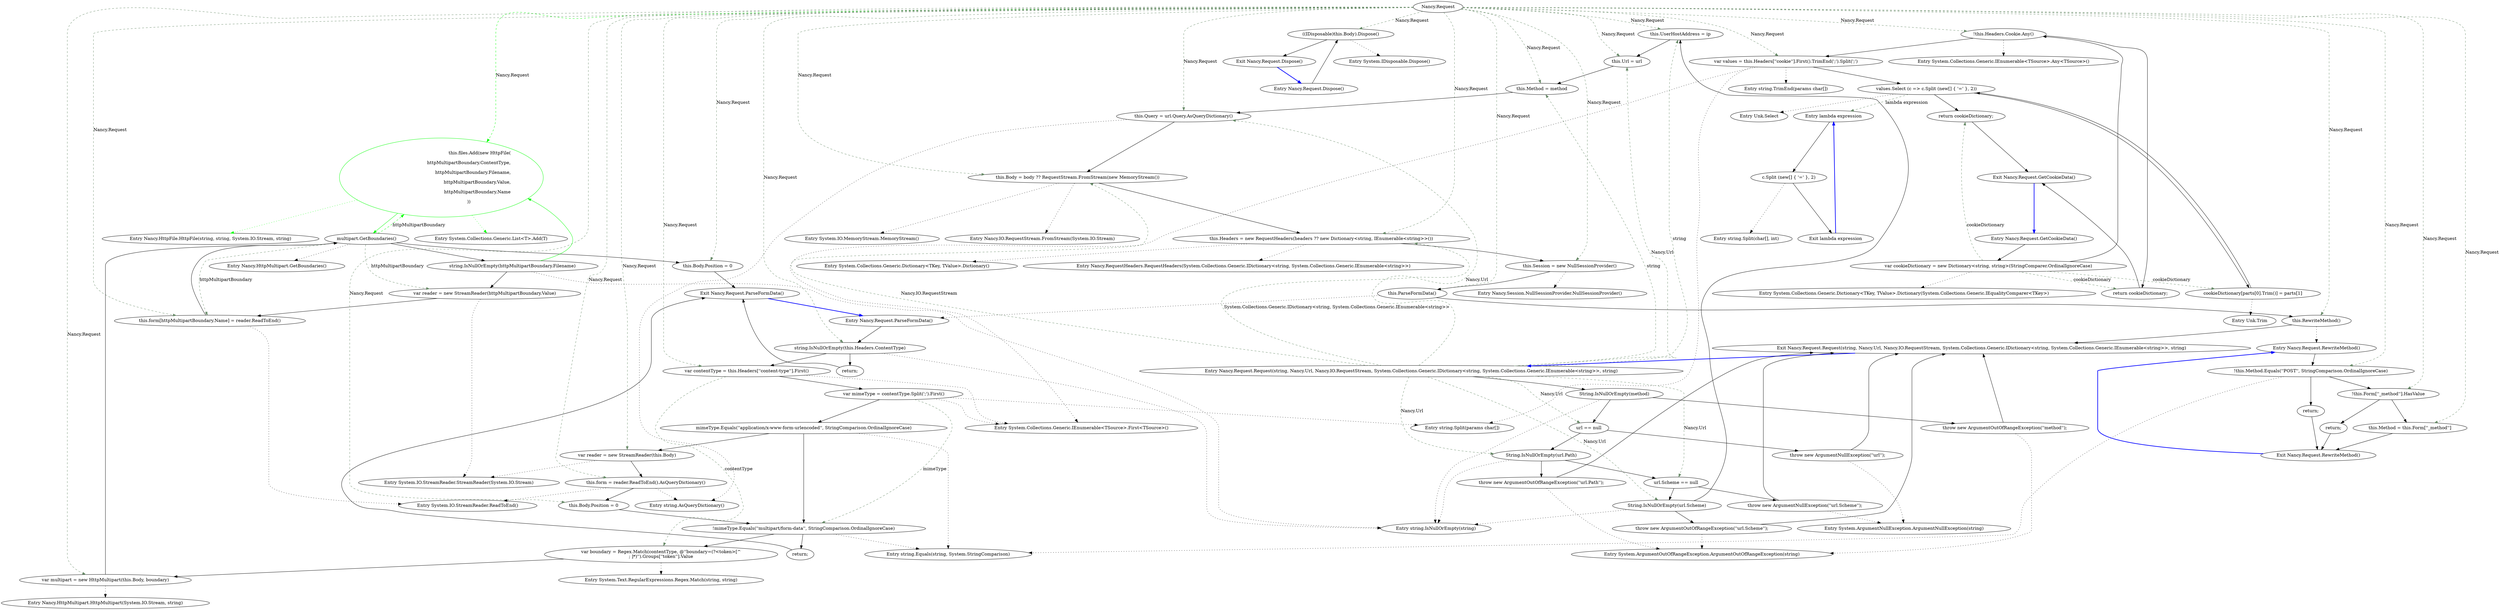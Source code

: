 digraph  {
d76 [label="this.files.Add(new HttpFile(\r\n                                       httpMultipartBoundary.ContentType,\r\n                                       httpMultipartBoundary.Filename,\r\n                                       httpMultipartBoundary.Value,\r\n                                       httpMultipartBoundary.Name\r\n                                       ))", span="230-235", cluster="Nancy.Request.ParseFormData()", color=green, community=0];
d93 [label="Nancy.Request", span=""];
d72 [label="multipart.GetBoundaries()", span="221-221", cluster="Nancy.Request.ParseFormData()"];
d73 [label="string.IsNullOrEmpty(httpMultipartBoundary.Filename)", span="223-223", cluster="Nancy.Request.ParseFormData()"];
d85 [label="Entry Nancy.HttpFile.HttpFile(string, string, System.IO.Stream, string)", span="9-9", cluster="Nancy.HttpFile.HttpFile(string, string, System.IO.Stream, string)"];
d86 [label="Entry System.Collections.Generic.List<T>.Add(T)", span="0-0", cluster="System.Collections.Generic.List<T>.Add(T)"];
d15 [label="this.UserHostAddress = ip", span="73-73", cluster="Nancy.Request.Request(string, Nancy.Url, Nancy.IO.RequestStream, System.Collections.Generic.IDictionary<string, System.Collections.Generic.IEnumerable<string>>, string)"];
d16 [label="this.Url = url", span="75-75", cluster="Nancy.Request.Request(string, Nancy.Url, Nancy.IO.RequestStream, System.Collections.Generic.IDictionary<string, System.Collections.Generic.IEnumerable<string>>, string)"];
d17 [label="this.Method = method", span="77-77", cluster="Nancy.Request.Request(string, Nancy.Url, Nancy.IO.RequestStream, System.Collections.Generic.IDictionary<string, System.Collections.Generic.IEnumerable<string>>, string)"];
d18 [label="this.Query = url.Query.AsQueryDictionary()", span="79-79", cluster="Nancy.Request.Request(string, Nancy.Url, Nancy.IO.RequestStream, System.Collections.Generic.IDictionary<string, System.Collections.Generic.IEnumerable<string>>, string)"];
d19 [label="this.Body = body ?? RequestStream.FromStream(new MemoryStream())", span="81-81", cluster="Nancy.Request.Request(string, Nancy.Url, Nancy.IO.RequestStream, System.Collections.Generic.IDictionary<string, System.Collections.Generic.IEnumerable<string>>, string)"];
d20 [label="this.Headers = new RequestHeaders(headers ?? new Dictionary<string, IEnumerable<string>>())", span="83-83", cluster="Nancy.Request.Request(string, Nancy.Url, Nancy.IO.RequestStream, System.Collections.Generic.IDictionary<string, System.Collections.Generic.IEnumerable<string>>, string)"];
d21 [label="this.Session = new NullSessionProvider()", span="85-85", cluster="Nancy.Request.Request(string, Nancy.Url, Nancy.IO.RequestStream, System.Collections.Generic.IDictionary<string, System.Collections.Generic.IEnumerable<string>>, string)"];
d22 [label="this.ParseFormData()", span="87-87", cluster="Nancy.Request.Request(string, Nancy.Url, Nancy.IO.RequestStream, System.Collections.Generic.IDictionary<string, System.Collections.Generic.IEnumerable<string>>, string)"];
d23 [label="this.RewriteMethod()", span="88-88", cluster="Nancy.Request.Request(string, Nancy.Url, Nancy.IO.RequestStream, System.Collections.Generic.IDictionary<string, System.Collections.Generic.IEnumerable<string>>, string)"];
d38 [label="!this.Headers.Cookie.Any()", span="152-152", cluster="Nancy.Request.GetCookieData()"];
d40 [label="var values = this.Headers[''cookie''].First().TrimEnd(';').Split(';')", span="157-157", cluster="Nancy.Request.GetCookieData()"];
d57 [label="((IDisposable)this.Body).Dispose()", span="194-194", cluster="Nancy.Request.Dispose()"];
d60 [label="string.IsNullOrEmpty(this.Headers.ContentType)", span="199-199", cluster="Nancy.Request.ParseFormData()"];
d62 [label="var contentType = this.Headers[''content-type''].First()", span="204-204", cluster="Nancy.Request.ParseFormData()"];
d65 [label="var reader = new StreamReader(this.Body)", span="208-208", cluster="Nancy.Request.ParseFormData()"];
d66 [label="this.form = reader.ReadToEnd().AsQueryDictionary()", span="209-209", cluster="Nancy.Request.ParseFormData()"];
d67 [label="this.Body.Position = 0", span="210-210", cluster="Nancy.Request.ParseFormData()"];
d71 [label="var multipart = new HttpMultipart(this.Body, boundary)", span="219-219", cluster="Nancy.Request.ParseFormData()"];
d75 [label="this.form[httpMultipartBoundary.Name] = reader.ReadToEnd()", span="226-226", cluster="Nancy.Request.ParseFormData()"];
d77 [label="this.Body.Position = 0", span="239-239", cluster="Nancy.Request.ParseFormData()"];
d87 [label="!this.Method.Equals(''POST'', StringComparison.OrdinalIgnoreCase)", span="244-244", cluster="Nancy.Request.RewriteMethod()"];
d89 [label="!this.Form[''_method''].HasValue", span="249-249", cluster="Nancy.Request.RewriteMethod()"];
d91 [label="this.Method = this.Form[''_method'']", span="254-254", cluster="Nancy.Request.RewriteMethod()"];
d84 [label="Entry Nancy.HttpMultipart.GetBoundaries()", span="37-37", cluster="Nancy.HttpMultipart.GetBoundaries()"];
d74 [label="var reader = new StreamReader(httpMultipartBoundary.Value)", span="225-225", cluster="Nancy.Request.ParseFormData()"];
d25 [label="Entry string.IsNullOrEmpty(string)", span="0-0", cluster="string.IsNullOrEmpty(string)"];
d4 [label="Entry Nancy.Request.Request(string, Nancy.Url, Nancy.IO.RequestStream, System.Collections.Generic.IDictionary<string, System.Collections.Generic.IEnumerable<string>>, string)", span="46-46", cluster="Nancy.Request.Request(string, Nancy.Url, Nancy.IO.RequestStream, System.Collections.Generic.IDictionary<string, System.Collections.Generic.IEnumerable<string>>, string)"];
d13 [label="String.IsNullOrEmpty(url.Scheme)", span="68-68", cluster="Nancy.Request.Request(string, Nancy.Url, Nancy.IO.RequestStream, System.Collections.Generic.IDictionary<string, System.Collections.Generic.IEnumerable<string>>, string)"];
d28 [label="Entry string.AsQueryDictionary()", span="63-63", cluster="string.AsQueryDictionary()"];
d29 [label="Entry System.IO.MemoryStream.MemoryStream()", span="0-0", cluster="System.IO.MemoryStream.MemoryStream()"];
d30 [label="Entry Nancy.IO.RequestStream.FromStream(System.IO.Stream)", span="218-218", cluster="Nancy.IO.RequestStream.FromStream(System.IO.Stream)"];
d31 [label="Entry Nancy.RequestHeaders.RequestHeaders(System.Collections.Generic.IDictionary<string, System.Collections.Generic.IEnumerable<string>>)", span="21-21", cluster="Nancy.RequestHeaders.RequestHeaders(System.Collections.Generic.IDictionary<string, System.Collections.Generic.IEnumerable<string>>)"];
d32 [label="Entry System.Collections.Generic.Dictionary<TKey, TValue>.Dictionary()", span="0-0", cluster="System.Collections.Generic.Dictionary<TKey, TValue>.Dictionary()"];
d33 [label="Entry Nancy.Session.NullSessionProvider.NullSessionProvider()", span="6-6", cluster="Nancy.Session.NullSessionProvider.NullSessionProvider()"];
d34 [label="Entry Nancy.Request.ParseFormData()", span="197-197", cluster="Nancy.Request.ParseFormData()"];
d24 [label="Exit Nancy.Request.Request(string, Nancy.Url, Nancy.IO.RequestStream, System.Collections.Generic.IDictionary<string, System.Collections.Generic.IEnumerable<string>>, string)", span="46-46", cluster="Nancy.Request.Request(string, Nancy.Url, Nancy.IO.RequestStream, System.Collections.Generic.IDictionary<string, System.Collections.Generic.IEnumerable<string>>, string)"];
d35 [label="Entry Nancy.Request.RewriteMethod()", span="242-242", cluster="Nancy.Request.RewriteMethod()"];
d37 [label="var cookieDictionary = new Dictionary<string, string>(StringComparer.OrdinalIgnoreCase)", span="150-150", cluster="Nancy.Request.GetCookieData()"];
d39 [label="return cookieDictionary;", span="154-154", cluster="Nancy.Request.GetCookieData()"];
d46 [label="Entry System.Collections.Generic.IEnumerable<TSource>.Any<TSource>()", span="0-0", cluster="System.Collections.Generic.IEnumerable<TSource>.Any<TSource>()"];
d41 [label="values.Select (c => c.Split (new[] { '=' }, 2))", span="158-158", cluster="Nancy.Request.GetCookieData()"];
d47 [label="Entry System.Collections.Generic.IEnumerable<TSource>.First<TSource>()", span="0-0", cluster="System.Collections.Generic.IEnumerable<TSource>.First<TSource>()"];
d48 [label="Entry string.TrimEnd(params char[])", span="0-0", cluster="string.TrimEnd(params char[])"];
d49 [label="Entry string.Split(params char[])", span="0-0", cluster="string.Split(params char[])"];
d56 [label="Entry Nancy.Request.Dispose()", span="192-192", cluster="Nancy.Request.Dispose()"];
d58 [label="Exit Nancy.Request.Dispose()", span="192-192", cluster="Nancy.Request.Dispose()"];
d59 [label="Entry System.IDisposable.Dispose()", span="0-0", cluster="System.IDisposable.Dispose()"];
d61 [label="return;", span="201-201", cluster="Nancy.Request.ParseFormData()"];
d63 [label="var mimeType = contentType.Split(';').First()", span="205-205", cluster="Nancy.Request.ParseFormData()"];
d70 [label="var boundary = Regex.Match(contentType, @''boundary=(?<token>[^\n\; ]*)'').Groups[''token''].Value", span="218-218", cluster="Nancy.Request.ParseFormData()"];
d64 [label="mimeType.Equals(''application/x-www-form-urlencoded'', StringComparison.OrdinalIgnoreCase)", span="206-206", cluster="Nancy.Request.ParseFormData()"];
d80 [label="Entry System.IO.StreamReader.StreamReader(System.IO.Stream)", span="0-0", cluster="System.IO.StreamReader.StreamReader(System.IO.Stream)"];
d81 [label="Entry System.IO.StreamReader.ReadToEnd()", span="0-0", cluster="System.IO.StreamReader.ReadToEnd()"];
d68 [label="!mimeType.Equals(''multipart/form-data'', StringComparison.OrdinalIgnoreCase)", span="213-213", cluster="Nancy.Request.ParseFormData()"];
d83 [label="Entry Nancy.HttpMultipart.HttpMultipart(System.IO.Stream, string)", span="25-25", cluster="Nancy.HttpMultipart.HttpMultipart(System.IO.Stream, string)"];
d78 [label="Exit Nancy.Request.ParseFormData()", span="197-197", cluster="Nancy.Request.ParseFormData()"];
d88 [label="return;", span="246-246", cluster="Nancy.Request.RewriteMethod()"];
d79 [label="Entry string.Equals(string, System.StringComparison)", span="0-0", cluster="string.Equals(string, System.StringComparison)"];
d90 [label="return;", span="251-251", cluster="Nancy.Request.RewriteMethod()"];
d92 [label="Exit Nancy.Request.RewriteMethod()", span="242-242", cluster="Nancy.Request.RewriteMethod()"];
d5 [label="String.IsNullOrEmpty(method)", span="48-48", cluster="Nancy.Request.Request(string, Nancy.Url, Nancy.IO.RequestStream, System.Collections.Generic.IDictionary<string, System.Collections.Generic.IEnumerable<string>>, string)"];
d9 [label="String.IsNullOrEmpty(url.Path)", span="58-58", cluster="Nancy.Request.Request(string, Nancy.Url, Nancy.IO.RequestStream, System.Collections.Generic.IDictionary<string, System.Collections.Generic.IEnumerable<string>>, string)"];
d7 [label="url == null", span="53-53", cluster="Nancy.Request.Request(string, Nancy.Url, Nancy.IO.RequestStream, System.Collections.Generic.IDictionary<string, System.Collections.Generic.IEnumerable<string>>, string)"];
d11 [label="url.Scheme == null", span="63-63", cluster="Nancy.Request.Request(string, Nancy.Url, Nancy.IO.RequestStream, System.Collections.Generic.IDictionary<string, System.Collections.Generic.IEnumerable<string>>, string)"];
d14 [label="throw new ArgumentOutOfRangeException(''url.Scheme'');", span="70-70", cluster="Nancy.Request.Request(string, Nancy.Url, Nancy.IO.RequestStream, System.Collections.Generic.IDictionary<string, System.Collections.Generic.IEnumerable<string>>, string)"];
d6 [label="throw new ArgumentOutOfRangeException(''method'');", span="50-50", cluster="Nancy.Request.Request(string, Nancy.Url, Nancy.IO.RequestStream, System.Collections.Generic.IDictionary<string, System.Collections.Generic.IEnumerable<string>>, string)"];
d8 [label="throw new ArgumentNullException(''url'');", span="55-55", cluster="Nancy.Request.Request(string, Nancy.Url, Nancy.IO.RequestStream, System.Collections.Generic.IDictionary<string, System.Collections.Generic.IEnumerable<string>>, string)"];
d10 [label="throw new ArgumentOutOfRangeException(''url.Path'');", span="60-60", cluster="Nancy.Request.Request(string, Nancy.Url, Nancy.IO.RequestStream, System.Collections.Generic.IDictionary<string, System.Collections.Generic.IEnumerable<string>>, string)"];
d12 [label="throw new ArgumentNullException(''url.Scheme'');", span="65-65", cluster="Nancy.Request.Request(string, Nancy.Url, Nancy.IO.RequestStream, System.Collections.Generic.IDictionary<string, System.Collections.Generic.IEnumerable<string>>, string)"];
d36 [label="Entry Nancy.Request.GetCookieData()", span="148-148", cluster="Nancy.Request.GetCookieData()"];
d45 [label="Entry System.Collections.Generic.Dictionary<TKey, TValue>.Dictionary(System.Collections.Generic.IEqualityComparer<TKey>)", span="0-0", cluster="System.Collections.Generic.Dictionary<TKey, TValue>.Dictionary(System.Collections.Generic.IEqualityComparer<TKey>)"];
d42 [label="cookieDictionary[parts[0].Trim()] = parts[1]", span="160-160", cluster="Nancy.Request.GetCookieData()"];
d43 [label="return cookieDictionary;", span="163-163", cluster="Nancy.Request.GetCookieData()"];
d44 [label="Exit Nancy.Request.GetCookieData()", span="148-148", cluster="Nancy.Request.GetCookieData()"];
d50 [label="Entry Unk.Select", span="", cluster="Unk.Select"];
d52 [label="Entry lambda expression", span="158-158", cluster="lambda expression"];
d82 [label="Entry System.Text.RegularExpressions.Regex.Match(string, string)", span="0-0", cluster="System.Text.RegularExpressions.Regex.Match(string, string)"];
d69 [label="return;", span="215-215", cluster="Nancy.Request.ParseFormData()"];
d26 [label="Entry System.ArgumentOutOfRangeException.ArgumentOutOfRangeException(string)", span="0-0", cluster="System.ArgumentOutOfRangeException.ArgumentOutOfRangeException(string)"];
d27 [label="Entry System.ArgumentNullException.ArgumentNullException(string)", span="0-0", cluster="System.ArgumentNullException.ArgumentNullException(string)"];
d51 [label="Entry Unk.Trim", span="", cluster="Unk.Trim"];
d54 [label="Exit lambda expression", span="158-158", cluster="lambda expression"];
d53 [label="c.Split (new[] { '=' }, 2)", span="158-158", cluster="lambda expression"];
d55 [label="Entry string.Split(char[], int)", span="0-0", cluster="string.Split(char[], int)"];
d76 -> d72  [key=0, style=solid, color=green];
d76 -> d85  [key=2, style=dotted, color=green];
d76 -> d86  [key=2, style=dotted, color=green];
d93 -> d76  [key=1, style=dashed, color=green, label="Nancy.Request"];
d93 -> d15  [key=1, style=dashed, color=darkseagreen4, label="Nancy.Request"];
d93 -> d16  [key=1, style=dashed, color=darkseagreen4, label="Nancy.Request"];
d93 -> d17  [key=1, style=dashed, color=darkseagreen4, label="Nancy.Request"];
d93 -> d18  [key=1, style=dashed, color=darkseagreen4, label="Nancy.Request"];
d93 -> d19  [key=1, style=dashed, color=darkseagreen4, label="Nancy.Request"];
d93 -> d20  [key=1, style=dashed, color=darkseagreen4, label="Nancy.Request"];
d93 -> d21  [key=1, style=dashed, color=darkseagreen4, label="Nancy.Request"];
d93 -> d22  [key=1, style=dashed, color=darkseagreen4, label="Nancy.Request"];
d93 -> d23  [key=1, style=dashed, color=darkseagreen4, label="Nancy.Request"];
d93 -> d38  [key=1, style=dashed, color=darkseagreen4, label="Nancy.Request"];
d93 -> d40  [key=1, style=dashed, color=darkseagreen4, label="Nancy.Request"];
d93 -> d57  [key=1, style=dashed, color=darkseagreen4, label="Nancy.Request"];
d93 -> d60  [key=1, style=dashed, color=darkseagreen4, label="Nancy.Request"];
d93 -> d62  [key=1, style=dashed, color=darkseagreen4, label="Nancy.Request"];
d93 -> d65  [key=1, style=dashed, color=darkseagreen4, label="Nancy.Request"];
d93 -> d66  [key=1, style=dashed, color=darkseagreen4, label="Nancy.Request"];
d93 -> d67  [key=1, style=dashed, color=darkseagreen4, label="Nancy.Request"];
d93 -> d71  [key=1, style=dashed, color=darkseagreen4, label="Nancy.Request"];
d93 -> d75  [key=1, style=dashed, color=darkseagreen4, label="Nancy.Request"];
d93 -> d77  [key=1, style=dashed, color=darkseagreen4, label="Nancy.Request"];
d93 -> d87  [key=1, style=dashed, color=darkseagreen4, label="Nancy.Request"];
d93 -> d89  [key=1, style=dashed, color=darkseagreen4, label="Nancy.Request"];
d93 -> d91  [key=1, style=dashed, color=darkseagreen4, label="Nancy.Request"];
d72 -> d76  [key=1, style=dashed, color=green, label=httpMultipartBoundary];
d72 -> d73  [key=0, style=solid];
d72 -> d77  [key=0, style=solid];
d72 -> d84  [key=2, style=dotted];
d72 -> d74  [key=1, style=dashed, color=darkseagreen4, label=httpMultipartBoundary];
d72 -> d75  [key=1, style=dashed, color=darkseagreen4, label=httpMultipartBoundary];
d73 -> d76  [key=0, style=solid, color=green];
d73 -> d74  [key=0, style=solid];
d73 -> d25  [key=2, style=dotted];
d15 -> d16  [key=0, style=solid];
d16 -> d17  [key=0, style=solid];
d17 -> d18  [key=0, style=solid];
d18 -> d19  [key=0, style=solid];
d18 -> d28  [key=2, style=dotted];
d19 -> d20  [key=0, style=solid];
d19 -> d29  [key=2, style=dotted];
d19 -> d30  [key=2, style=dotted];
d20 -> d21  [key=0, style=solid];
d20 -> d31  [key=2, style=dotted];
d20 -> d32  [key=2, style=dotted];
d21 -> d22  [key=0, style=solid];
d21 -> d33  [key=2, style=dotted];
d22 -> d23  [key=0, style=solid];
d22 -> d34  [key=2, style=dotted];
d23 -> d24  [key=0, style=solid];
d23 -> d35  [key=2, style=dotted];
d38 -> d39  [key=0, style=solid];
d38 -> d40  [key=0, style=solid];
d38 -> d46  [key=2, style=dotted];
d40 -> d41  [key=0, style=solid];
d40 -> d47  [key=2, style=dotted];
d40 -> d48  [key=2, style=dotted];
d40 -> d49  [key=2, style=dotted];
d57 -> d58  [key=0, style=solid];
d57 -> d59  [key=2, style=dotted];
d60 -> d61  [key=0, style=solid];
d60 -> d62  [key=0, style=solid];
d60 -> d25  [key=2, style=dotted];
d62 -> d63  [key=0, style=solid];
d62 -> d47  [key=2, style=dotted];
d62 -> d70  [key=1, style=dashed, color=darkseagreen4, label=contentType];
d65 -> d66  [key=0, style=solid];
d65 -> d80  [key=2, style=dotted];
d66 -> d67  [key=0, style=solid];
d66 -> d81  [key=2, style=dotted];
d66 -> d28  [key=2, style=dotted];
d67 -> d68  [key=0, style=solid];
d71 -> d72  [key=0, style=solid];
d71 -> d83  [key=2, style=dotted];
d75 -> d72  [key=0, style=solid];
d75 -> d81  [key=2, style=dotted];
d77 -> d78  [key=0, style=solid];
d87 -> d88  [key=0, style=solid];
d87 -> d89  [key=0, style=solid];
d87 -> d79  [key=2, style=dotted];
d89 -> d90  [key=0, style=solid];
d89 -> d91  [key=0, style=solid];
d91 -> d92  [key=0, style=solid];
d74 -> d75  [key=0, style=solid];
d74 -> d80  [key=2, style=dotted];
d4 -> d15  [key=1, style=dashed, color=darkseagreen4, label=string];
d4 -> d16  [key=1, style=dashed, color=darkseagreen4, label="Nancy.Url"];
d4 -> d17  [key=1, style=dashed, color=darkseagreen4, label=string];
d4 -> d18  [key=1, style=dashed, color=darkseagreen4, label="Nancy.Url"];
d4 -> d19  [key=1, style=dashed, color=darkseagreen4, label="Nancy.IO.RequestStream"];
d4 -> d20  [key=1, style=dashed, color=darkseagreen4, label="System.Collections.Generic.IDictionary<string, System.Collections.Generic.IEnumerable<string>>"];
d4 -> d5  [key=0, style=solid];
d4 -> d7  [key=1, style=dashed, color=darkseagreen4, label="Nancy.Url"];
d4 -> d9  [key=1, style=dashed, color=darkseagreen4, label="Nancy.Url"];
d4 -> d11  [key=1, style=dashed, color=darkseagreen4, label="Nancy.Url"];
d4 -> d13  [key=1, style=dashed, color=darkseagreen4, label="Nancy.Url"];
d13 -> d15  [key=0, style=solid];
d13 -> d25  [key=2, style=dotted];
d13 -> d14  [key=0, style=solid];
d34 -> d60  [key=0, style=solid];
d24 -> d4  [key=0, style=bold, color=blue];
d35 -> d87  [key=0, style=solid];
d37 -> d38  [key=0, style=solid];
d37 -> d45  [key=2, style=dotted];
d37 -> d39  [key=1, style=dashed, color=darkseagreen4, label=cookieDictionary];
d37 -> d42  [key=1, style=dashed, color=darkseagreen4, label=cookieDictionary];
d37 -> d43  [key=1, style=dashed, color=darkseagreen4, label=cookieDictionary];
d39 -> d44  [key=0, style=solid];
d41 -> d42  [key=0, style=solid];
d41 -> d43  [key=0, style=solid];
d41 -> d50  [key=2, style=dotted];
d41 -> d52  [key=1, style=dashed, color=darkseagreen4, label="lambda expression"];
d56 -> d57  [key=0, style=solid];
d58 -> d56  [key=0, style=bold, color=blue];
d61 -> d78  [key=0, style=solid];
d63 -> d47  [key=2, style=dotted];
d63 -> d49  [key=2, style=dotted];
d63 -> d64  [key=0, style=solid];
d63 -> d68  [key=1, style=dashed, color=darkseagreen4, label=mimeType];
d70 -> d71  [key=0, style=solid];
d70 -> d82  [key=2, style=dotted];
d64 -> d65  [key=0, style=solid];
d64 -> d68  [key=0, style=solid];
d64 -> d79  [key=2, style=dotted];
d68 -> d70  [key=0, style=solid];
d68 -> d69  [key=0, style=solid];
d68 -> d79  [key=2, style=dotted];
d78 -> d34  [key=0, style=bold, color=blue];
d88 -> d92  [key=0, style=solid];
d90 -> d92  [key=0, style=solid];
d92 -> d35  [key=0, style=bold, color=blue];
d5 -> d25  [key=2, style=dotted];
d5 -> d6  [key=0, style=solid];
d5 -> d7  [key=0, style=solid];
d9 -> d25  [key=2, style=dotted];
d9 -> d10  [key=0, style=solid];
d9 -> d11  [key=0, style=solid];
d7 -> d9  [key=0, style=solid];
d7 -> d8  [key=0, style=solid];
d11 -> d13  [key=0, style=solid];
d11 -> d12  [key=0, style=solid];
d14 -> d24  [key=0, style=solid];
d14 -> d26  [key=2, style=dotted];
d6 -> d24  [key=0, style=solid];
d6 -> d26  [key=2, style=dotted];
d8 -> d24  [key=0, style=solid];
d8 -> d27  [key=2, style=dotted];
d10 -> d24  [key=0, style=solid];
d10 -> d26  [key=2, style=dotted];
d12 -> d24  [key=0, style=solid];
d12 -> d27  [key=2, style=dotted];
d36 -> d37  [key=0, style=solid];
d42 -> d41  [key=0, style=solid];
d42 -> d51  [key=2, style=dotted];
d43 -> d44  [key=0, style=solid];
d44 -> d36  [key=0, style=bold, color=blue];
d52 -> d53  [key=0, style=solid];
d69 -> d78  [key=0, style=solid];
d54 -> d52  [key=0, style=bold, color=blue];
d53 -> d54  [key=0, style=solid];
d53 -> d55  [key=2, style=dotted];
}

